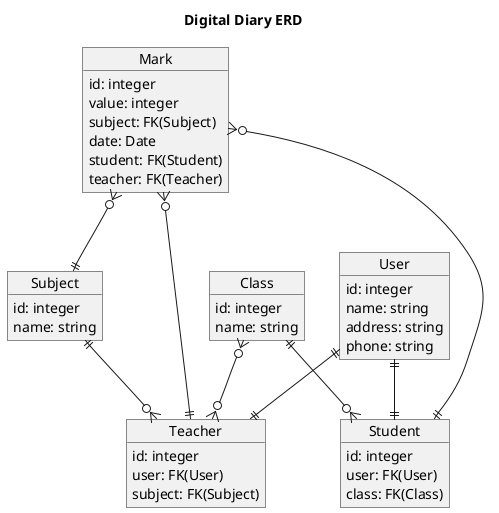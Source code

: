 @startuml

title Digital Diary ERD

object User {
    id: integer
    name: string
    address: string
    phone: string
}
object Student {
    id: integer
    user: FK(User)
    class: FK(Class)
}
object Teacher {
    id: integer
    user: FK(User)
    subject: FK(Subject)
}
object Class {
    id: integer
    name: string
}
object Mark {
    id: integer
    value: integer
    subject: FK(Subject)
    date: Date
    student: FK(Student)
    teacher: FK(Teacher)
}
object Subject {
    id: integer
    name: string
}

User ||--|| Teacher
User ||--|| Student
Class ||--o{ Student
Class }o--o{ Teacher
Subject ||--o{ Teacher
Mark }o--|| Subject
Mark }o--|| Student
Mark }o--|| Teacher

@enduml

